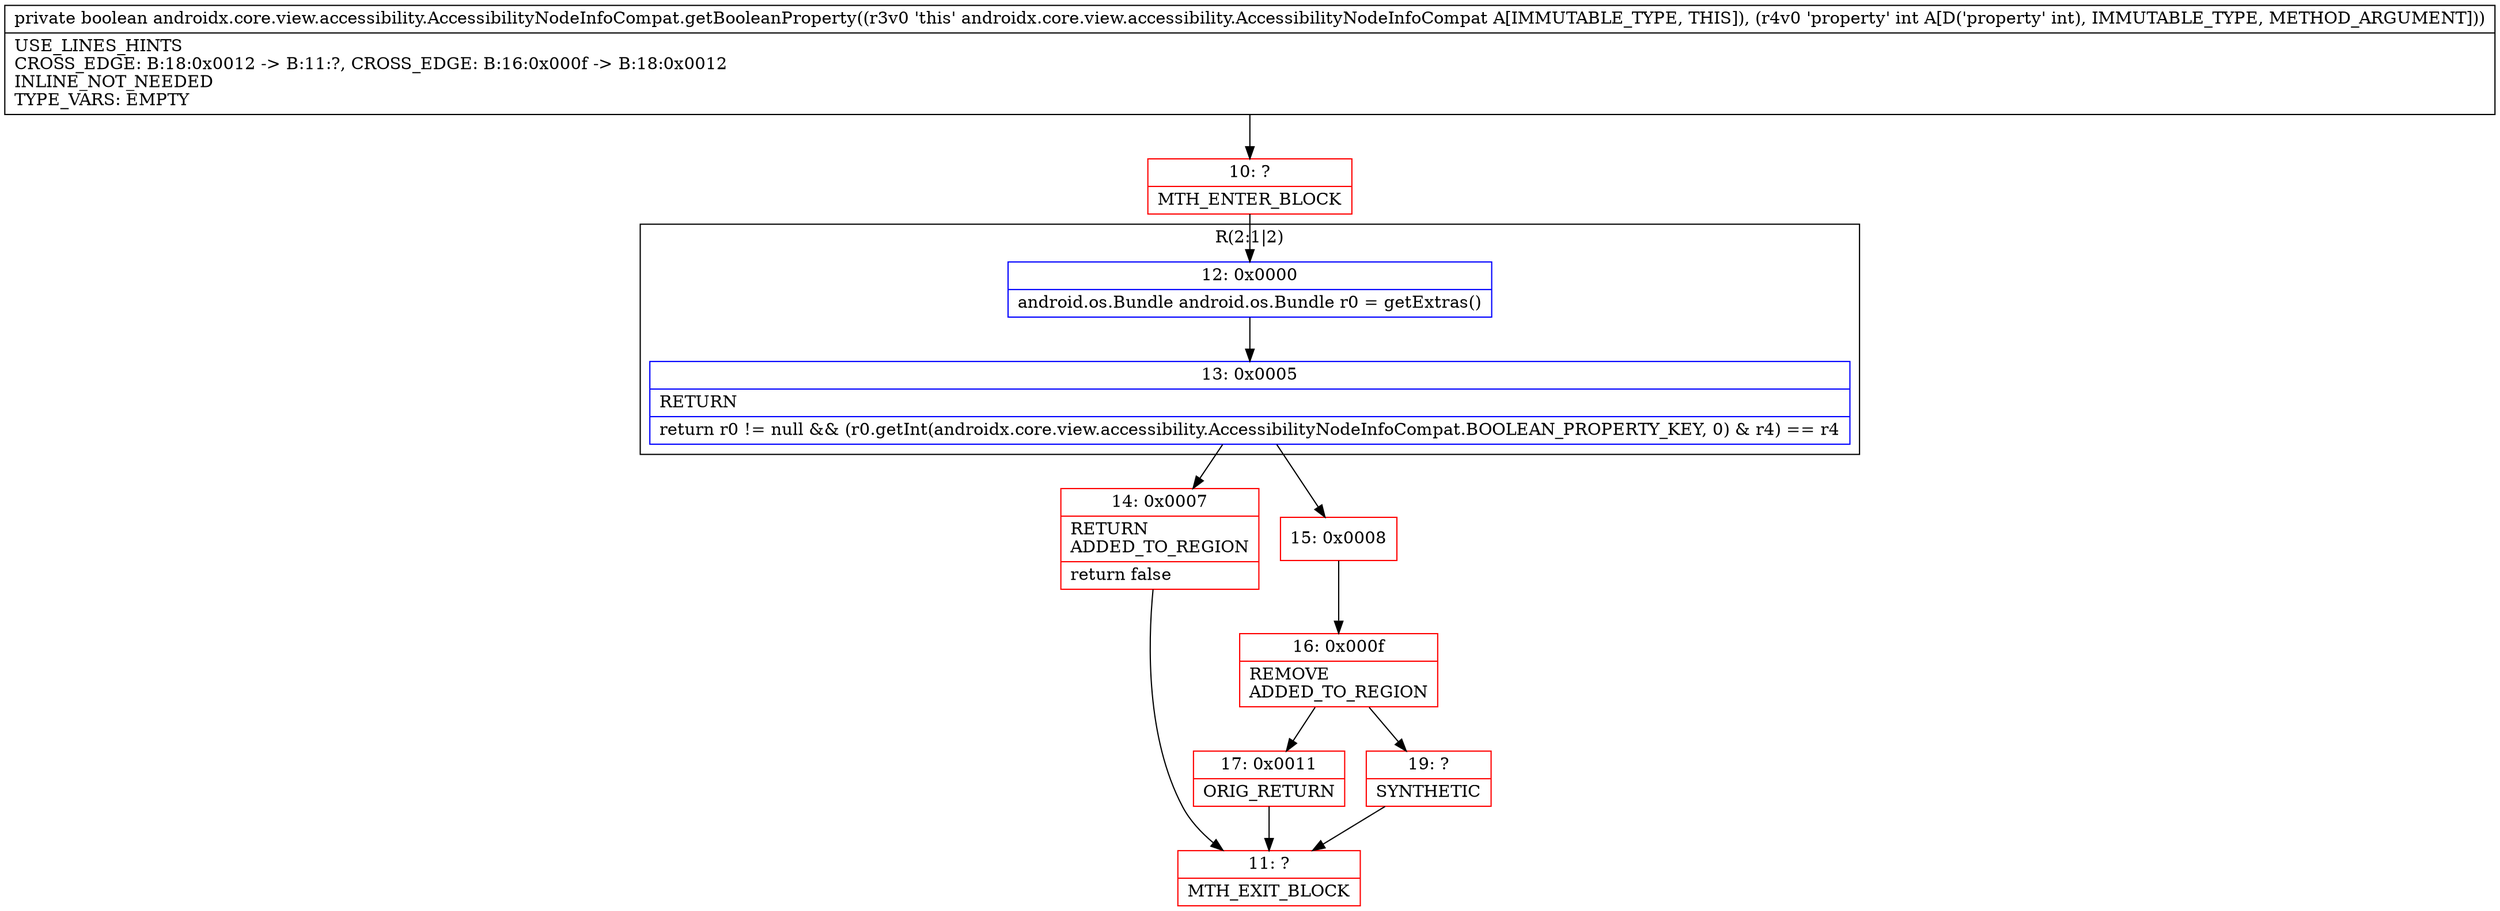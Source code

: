 digraph "CFG forandroidx.core.view.accessibility.AccessibilityNodeInfoCompat.getBooleanProperty(I)Z" {
subgraph cluster_Region_946864824 {
label = "R(2:1|2)";
node [shape=record,color=blue];
Node_12 [shape=record,label="{12\:\ 0x0000|android.os.Bundle android.os.Bundle r0 = getExtras()\l}"];
Node_13 [shape=record,label="{13\:\ 0x0005|RETURN\l|return r0 != null && (r0.getInt(androidx.core.view.accessibility.AccessibilityNodeInfoCompat.BOOLEAN_PROPERTY_KEY, 0) & r4) == r4\l}"];
}
Node_10 [shape=record,color=red,label="{10\:\ ?|MTH_ENTER_BLOCK\l}"];
Node_14 [shape=record,color=red,label="{14\:\ 0x0007|RETURN\lADDED_TO_REGION\l|return false\l}"];
Node_11 [shape=record,color=red,label="{11\:\ ?|MTH_EXIT_BLOCK\l}"];
Node_15 [shape=record,color=red,label="{15\:\ 0x0008}"];
Node_16 [shape=record,color=red,label="{16\:\ 0x000f|REMOVE\lADDED_TO_REGION\l}"];
Node_17 [shape=record,color=red,label="{17\:\ 0x0011|ORIG_RETURN\l}"];
Node_19 [shape=record,color=red,label="{19\:\ ?|SYNTHETIC\l}"];
MethodNode[shape=record,label="{private boolean androidx.core.view.accessibility.AccessibilityNodeInfoCompat.getBooleanProperty((r3v0 'this' androidx.core.view.accessibility.AccessibilityNodeInfoCompat A[IMMUTABLE_TYPE, THIS]), (r4v0 'property' int A[D('property' int), IMMUTABLE_TYPE, METHOD_ARGUMENT]))  | USE_LINES_HINTS\lCROSS_EDGE: B:18:0x0012 \-\> B:11:?, CROSS_EDGE: B:16:0x000f \-\> B:18:0x0012\lINLINE_NOT_NEEDED\lTYPE_VARS: EMPTY\l}"];
MethodNode -> Node_10;Node_12 -> Node_13;
Node_13 -> Node_14;
Node_13 -> Node_15;
Node_10 -> Node_12;
Node_14 -> Node_11;
Node_15 -> Node_16;
Node_16 -> Node_17;
Node_16 -> Node_19;
Node_17 -> Node_11;
Node_19 -> Node_11;
}

